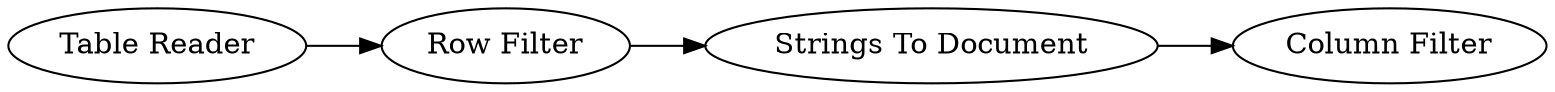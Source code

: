 digraph {
	20 [label="Row Filter"]
	22 [label="Column Filter"]
	33 [label="Strings To Document"]
	38 [label="Table Reader"]
	20 -> 33
	33 -> 22
	38 -> 20
	rankdir=LR
}
